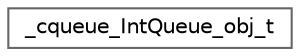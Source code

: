 digraph "Graphical Class Hierarchy"
{
 // LATEX_PDF_SIZE
  bgcolor="transparent";
  edge [fontname=Helvetica,fontsize=10,labelfontname=Helvetica,labelfontsize=10];
  node [fontname=Helvetica,fontsize=10,shape=box,height=0.2,width=0.4];
  rankdir="LR";
  Node0 [label="_cqueue_IntQueue_obj_t",height=0.2,width=0.4,color="grey40", fillcolor="white", style="filled",URL="$struct__cqueue___int_queue__obj__t.html",tooltip=" "];
}

